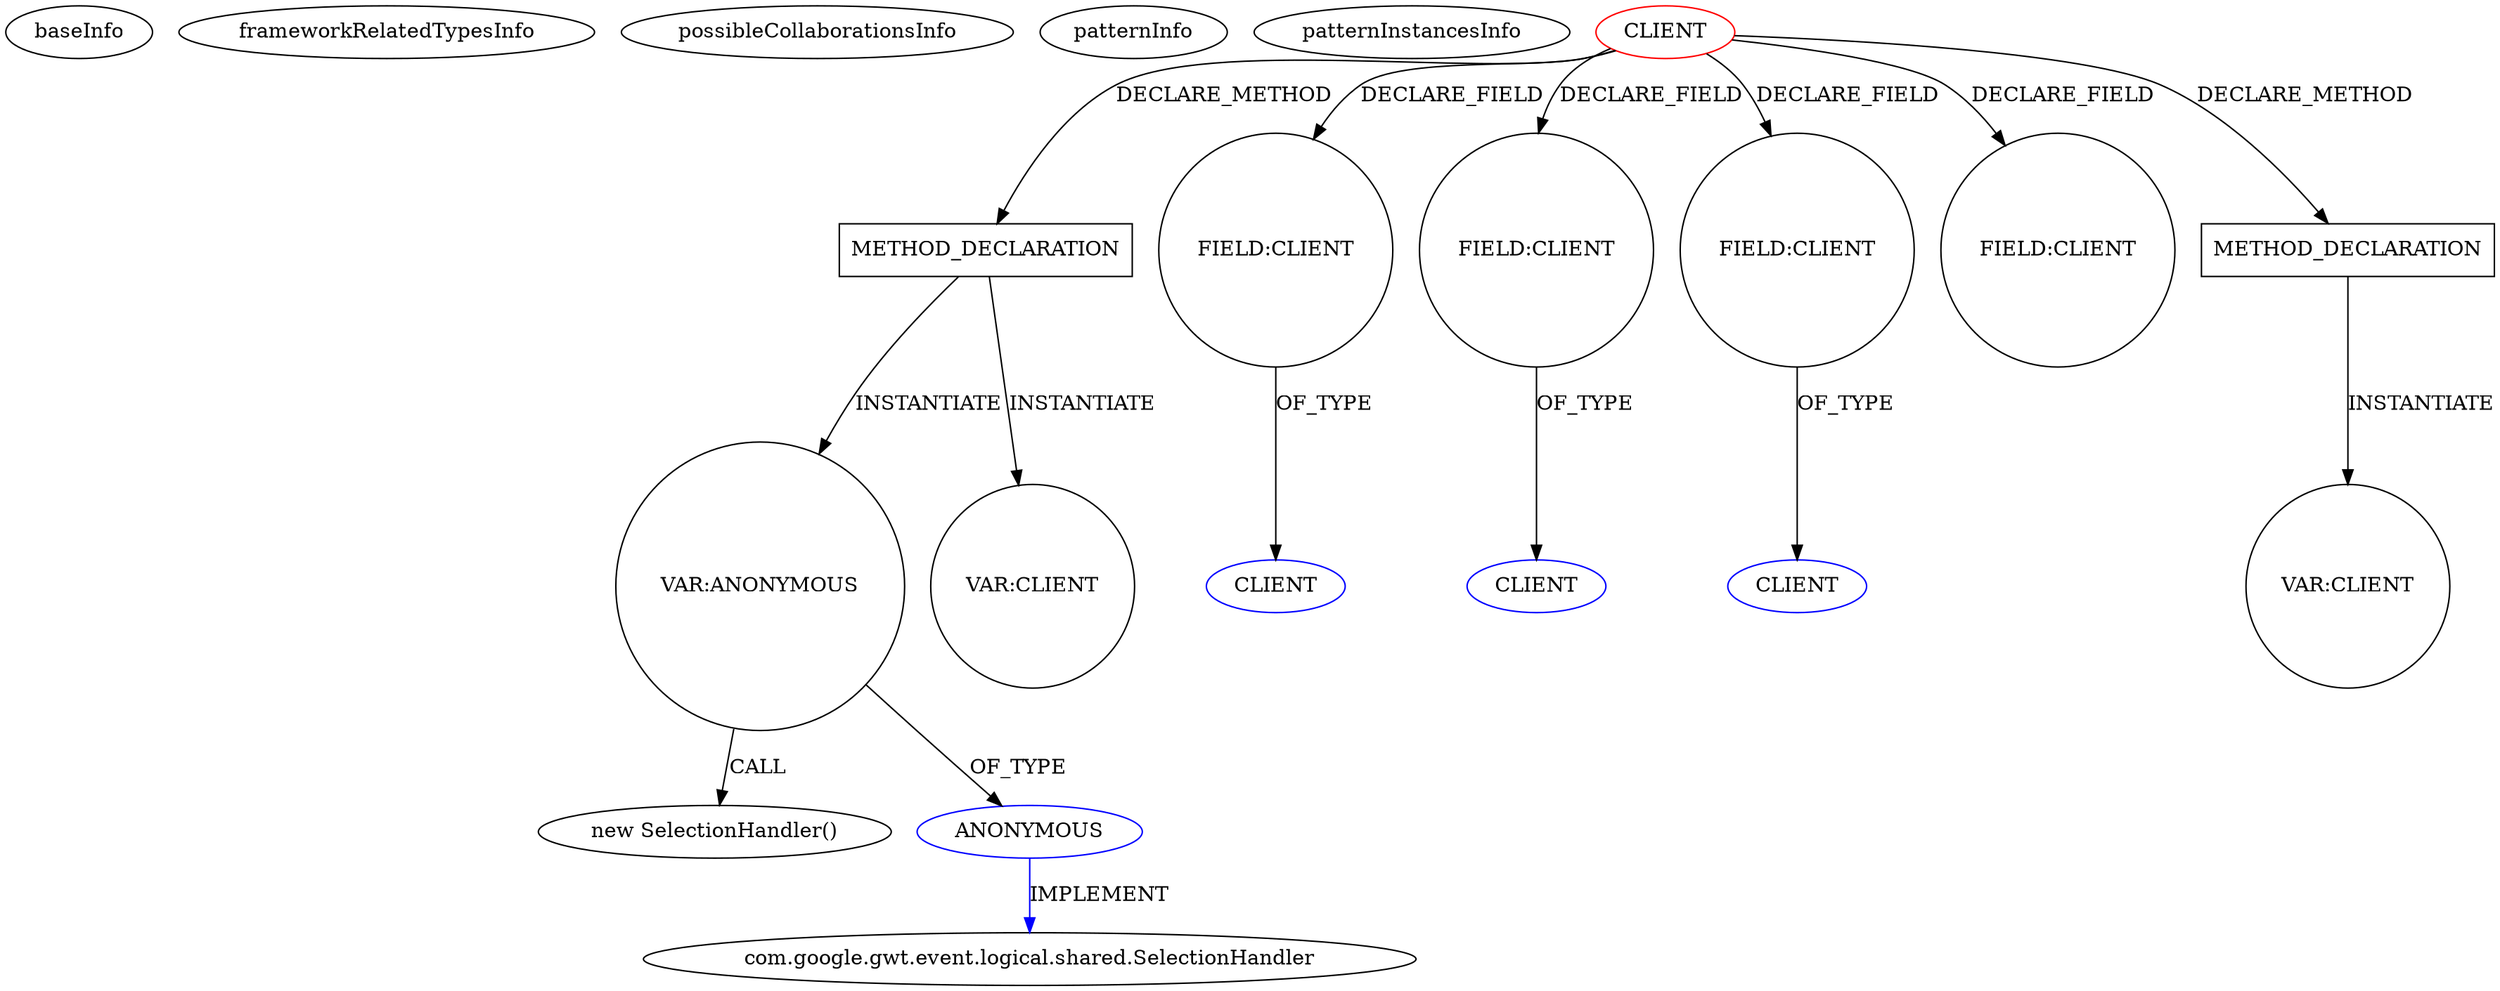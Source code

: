 digraph {
baseInfo[graphId=1450,category="pattern",isAnonymous=false,possibleRelation=false]
frameworkRelatedTypesInfo[]
possibleCollaborationsInfo[]
patternInfo[frequency=2.0,patternRootClient=0]
patternInstancesInfo[0="rdomingonl-layoutTest~/rdomingonl-layoutTest/layoutTest-master/src/main/java/nl/tc/rd/exp/layouttest/client/mvp/view/WidgetDesignerView.java~WidgetDesignerView~4344",1="daonb-obudget~/daonb-obudget/obudget-master/src/client/src/org/obudget/client/Application.java~Application~1154"]
76[label="new SelectionHandler()",vertexType="CONSTRUCTOR_CALL",isFrameworkType=false]
77[label="VAR:ANONYMOUS",vertexType="VARIABLE_EXPRESION",isFrameworkType=false,shape=circle]
78[label="ANONYMOUS",vertexType="REFERENCE_ANONYMOUS_DECLARATION",isFrameworkType=false,color=blue]
79[label="com.google.gwt.event.logical.shared.SelectionHandler",vertexType="FRAMEWORK_INTERFACE_TYPE",isFrameworkType=false]
70[label="METHOD_DECLARATION",vertexType="CLIENT_METHOD_DECLARATION",isFrameworkType=false,shape=box]
0[label="CLIENT",vertexType="ROOT_CLIENT_CLASS_DECLARATION",isFrameworkType=false,color=red]
36[label="FIELD:CLIENT",vertexType="FIELD_DECLARATION",isFrameworkType=false,shape=circle]
72[label="VAR:CLIENT",vertexType="VARIABLE_EXPRESION",isFrameworkType=false,shape=circle]
46[label="FIELD:CLIENT",vertexType="FIELD_DECLARATION",isFrameworkType=false,shape=circle]
34[label="FIELD:CLIENT",vertexType="FIELD_DECLARATION",isFrameworkType=false,shape=circle]
32[label="FIELD:CLIENT",vertexType="FIELD_DECLARATION",isFrameworkType=false,shape=circle]
47[label="CLIENT",vertexType="REFERENCE_CLIENT_CLASS_DECLARATION",isFrameworkType=false,color=blue]
37[label="CLIENT",vertexType="REFERENCE_CLIENT_CLASS_DECLARATION",isFrameworkType=false,color=blue]
10[label="CLIENT",vertexType="REFERENCE_CLIENT_CLASS_DECLARATION",isFrameworkType=false,color=blue]
55[label="METHOD_DECLARATION",vertexType="CLIENT_METHOD_DECLARATION",isFrameworkType=false,shape=box]
56[label="VAR:CLIENT",vertexType="VARIABLE_EXPRESION",isFrameworkType=false,shape=circle]
0->46[label="DECLARE_FIELD"]
77->78[label="OF_TYPE"]
34->10[label="OF_TYPE"]
77->76[label="CALL"]
0->36[label="DECLARE_FIELD"]
70->77[label="INSTANTIATE"]
0->32[label="DECLARE_FIELD"]
0->70[label="DECLARE_METHOD"]
0->34[label="DECLARE_FIELD"]
55->56[label="INSTANTIATE"]
70->72[label="INSTANTIATE"]
78->79[label="IMPLEMENT",color=blue]
36->37[label="OF_TYPE"]
0->55[label="DECLARE_METHOD"]
46->47[label="OF_TYPE"]
}
